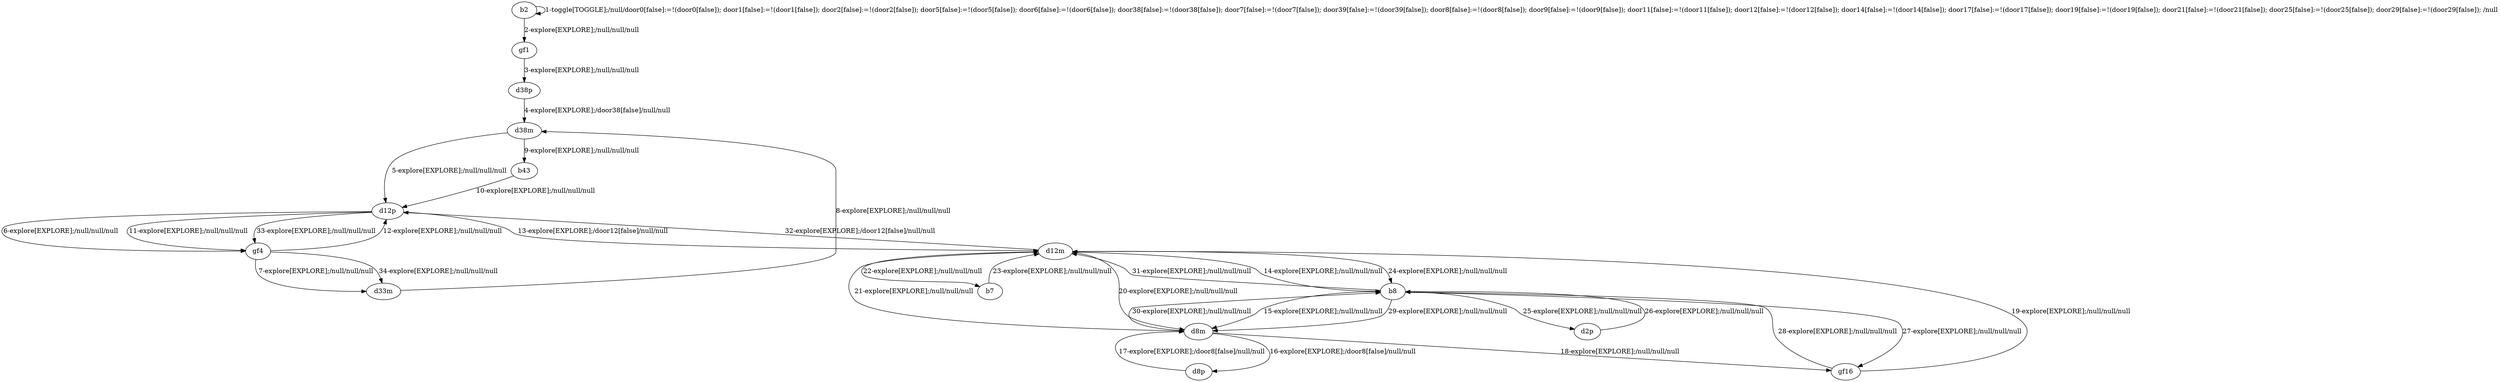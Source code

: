 # Total number of goals covered by this test: 2
# b8 --> d12m
# b8 --> gf16

digraph g {
"b2" -> "b2" [label = "1-toggle[TOGGLE];/null/door0[false]:=!(door0[false]); door1[false]:=!(door1[false]); door2[false]:=!(door2[false]); door5[false]:=!(door5[false]); door6[false]:=!(door6[false]); door38[false]:=!(door38[false]); door7[false]:=!(door7[false]); door39[false]:=!(door39[false]); door8[false]:=!(door8[false]); door9[false]:=!(door9[false]); door11[false]:=!(door11[false]); door12[false]:=!(door12[false]); door14[false]:=!(door14[false]); door17[false]:=!(door17[false]); door19[false]:=!(door19[false]); door21[false]:=!(door21[false]); door25[false]:=!(door25[false]); door29[false]:=!(door29[false]); /null"];
"b2" -> "gf1" [label = "2-explore[EXPLORE];/null/null/null"];
"gf1" -> "d38p" [label = "3-explore[EXPLORE];/null/null/null"];
"d38p" -> "d38m" [label = "4-explore[EXPLORE];/door38[false]/null/null"];
"d38m" -> "d12p" [label = "5-explore[EXPLORE];/null/null/null"];
"d12p" -> "gf4" [label = "6-explore[EXPLORE];/null/null/null"];
"gf4" -> "d33m" [label = "7-explore[EXPLORE];/null/null/null"];
"d33m" -> "d38m" [label = "8-explore[EXPLORE];/null/null/null"];
"d38m" -> "b43" [label = "9-explore[EXPLORE];/null/null/null"];
"b43" -> "d12p" [label = "10-explore[EXPLORE];/null/null/null"];
"d12p" -> "gf4" [label = "11-explore[EXPLORE];/null/null/null"];
"gf4" -> "d12p" [label = "12-explore[EXPLORE];/null/null/null"];
"d12p" -> "d12m" [label = "13-explore[EXPLORE];/door12[false]/null/null"];
"d12m" -> "b8" [label = "14-explore[EXPLORE];/null/null/null"];
"b8" -> "d8m" [label = "15-explore[EXPLORE];/null/null/null"];
"d8m" -> "d8p" [label = "16-explore[EXPLORE];/door8[false]/null/null"];
"d8p" -> "d8m" [label = "17-explore[EXPLORE];/door8[false]/null/null"];
"d8m" -> "gf16" [label = "18-explore[EXPLORE];/null/null/null"];
"gf16" -> "d12m" [label = "19-explore[EXPLORE];/null/null/null"];
"d12m" -> "d8m" [label = "20-explore[EXPLORE];/null/null/null"];
"d8m" -> "d12m" [label = "21-explore[EXPLORE];/null/null/null"];
"d12m" -> "b7" [label = "22-explore[EXPLORE];/null/null/null"];
"b7" -> "d12m" [label = "23-explore[EXPLORE];/null/null/null"];
"d12m" -> "b8" [label = "24-explore[EXPLORE];/null/null/null"];
"b8" -> "d2p" [label = "25-explore[EXPLORE];/null/null/null"];
"d2p" -> "b8" [label = "26-explore[EXPLORE];/null/null/null"];
"b8" -> "gf16" [label = "27-explore[EXPLORE];/null/null/null"];
"gf16" -> "b8" [label = "28-explore[EXPLORE];/null/null/null"];
"b8" -> "d8m" [label = "29-explore[EXPLORE];/null/null/null"];
"d8m" -> "b8" [label = "30-explore[EXPLORE];/null/null/null"];
"b8" -> "d12m" [label = "31-explore[EXPLORE];/null/null/null"];
"d12m" -> "d12p" [label = "32-explore[EXPLORE];/door12[false]/null/null"];
"d12p" -> "gf4" [label = "33-explore[EXPLORE];/null/null/null"];
"gf4" -> "d33m" [label = "34-explore[EXPLORE];/null/null/null"];
}